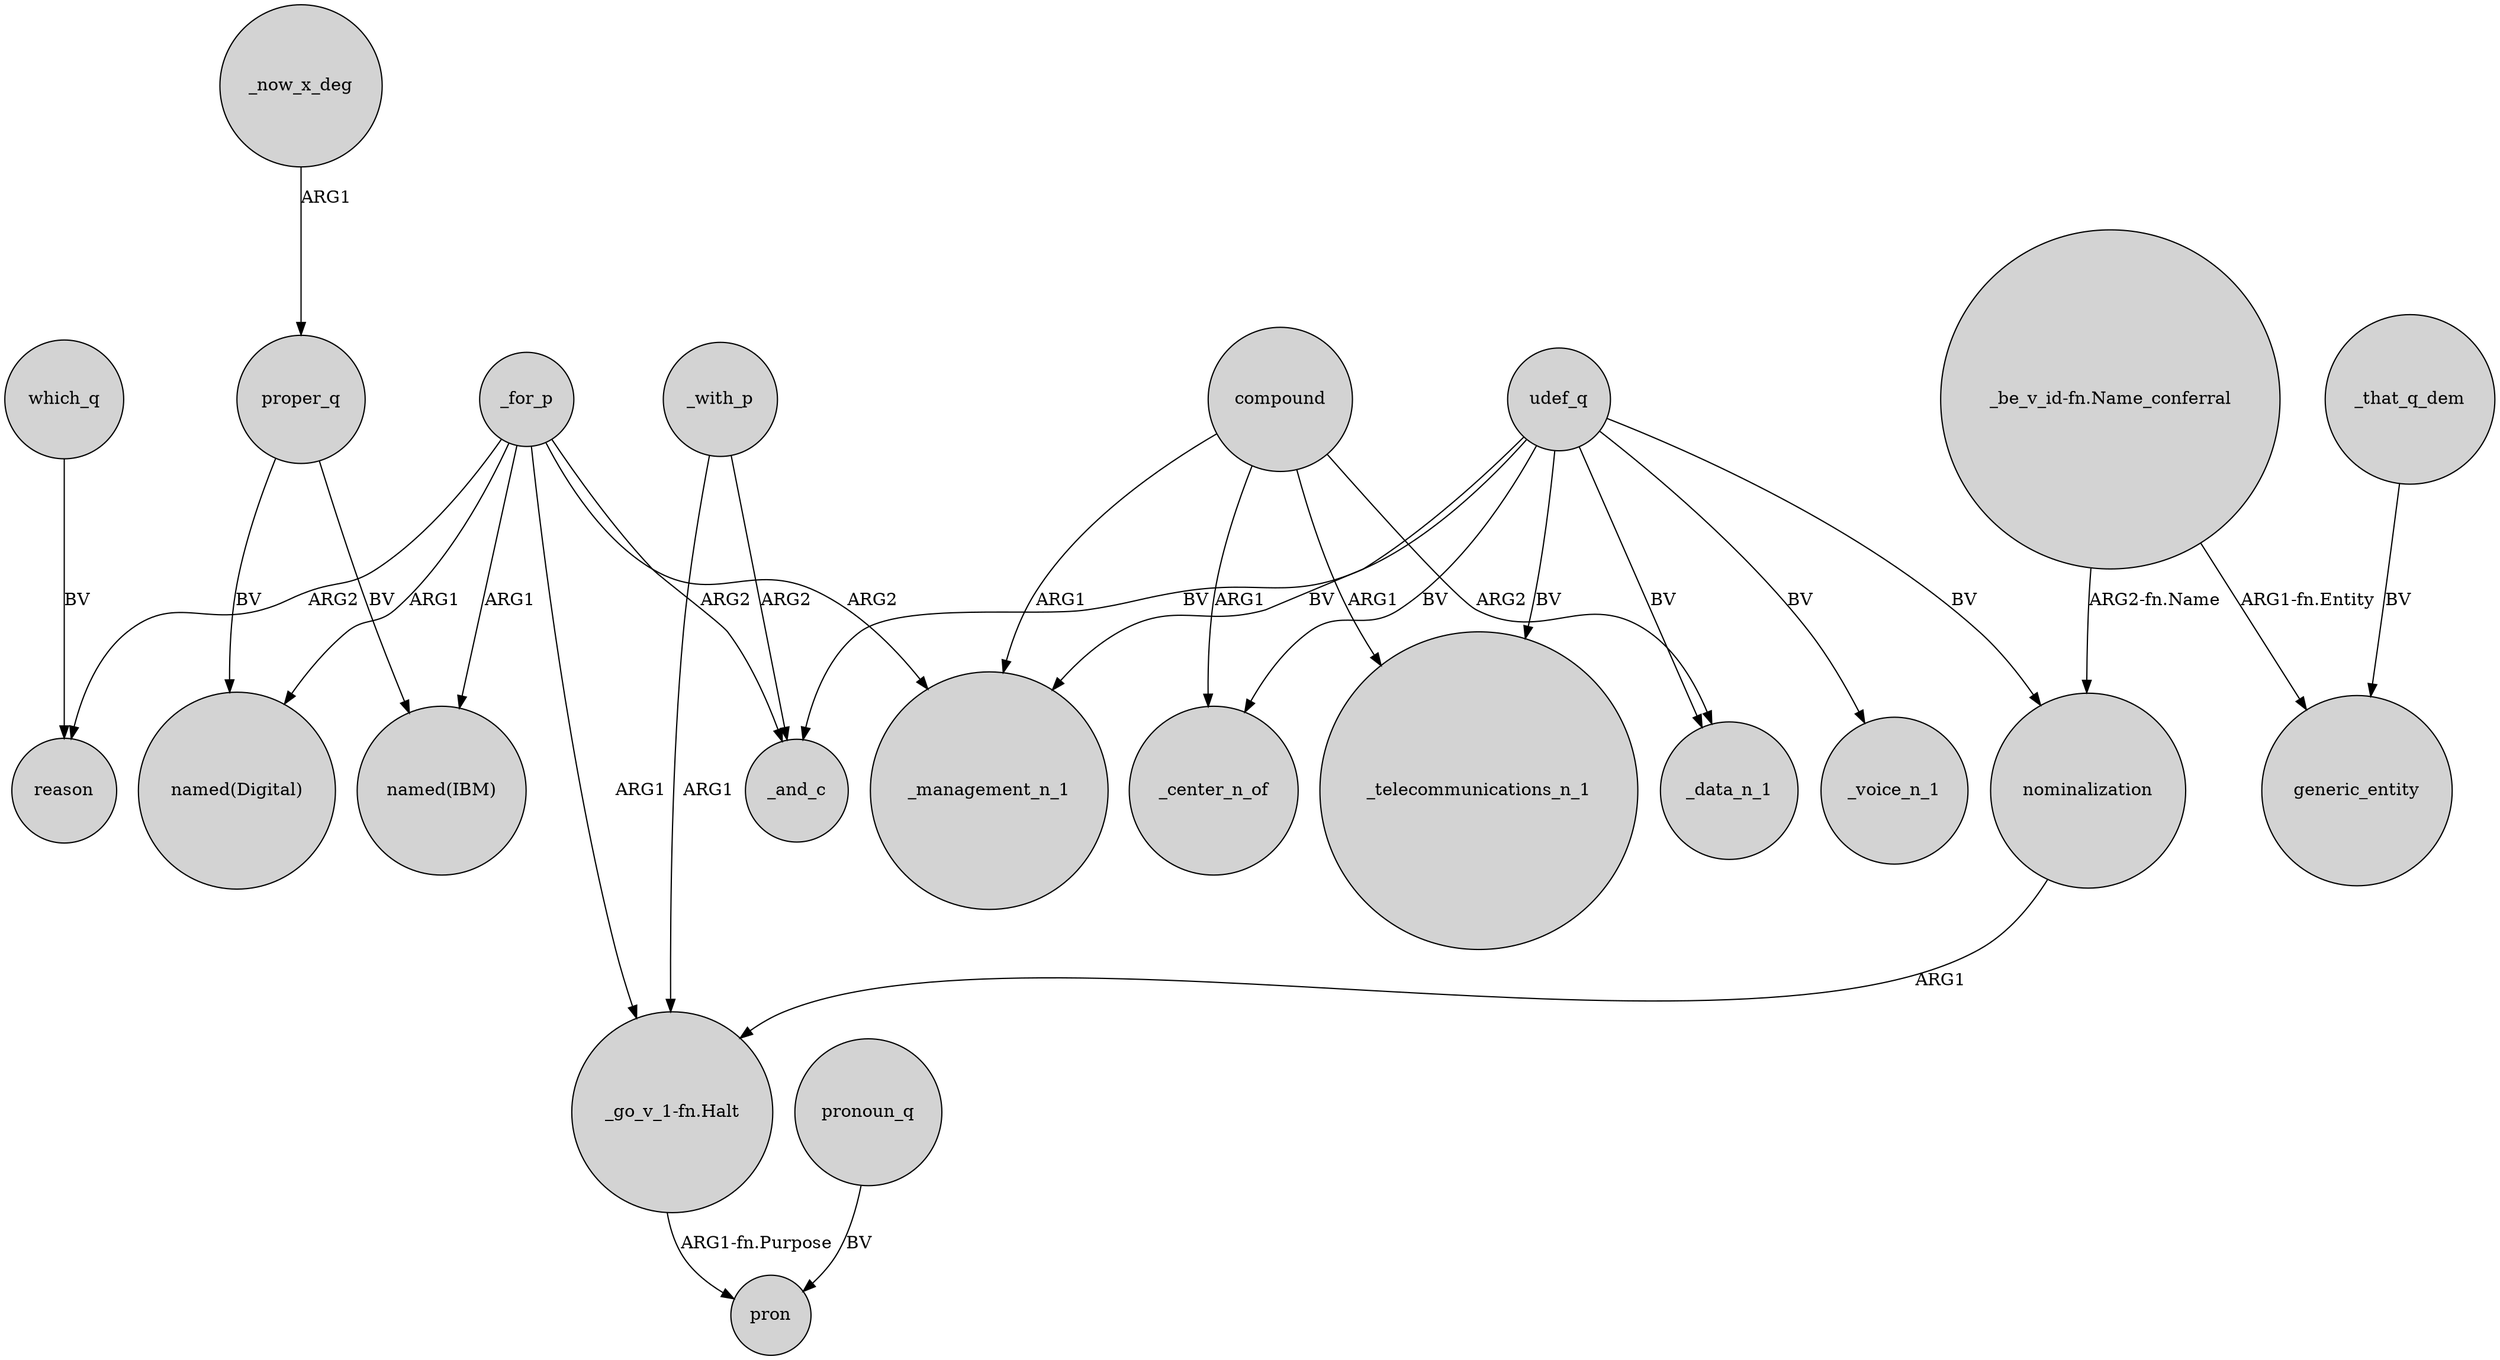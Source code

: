 digraph {
	node [shape=circle style=filled]
	which_q -> reason [label=BV]
	compound -> _center_n_of [label=ARG1]
	_for_p -> "named(Digital)" [label=ARG1]
	udef_q -> _voice_n_1 [label=BV]
	udef_q -> nominalization [label=BV]
	"_go_v_1-fn.Halt" -> pron [label="ARG1-fn.Purpose"]
	proper_q -> "named(IBM)" [label=BV]
	_for_p -> reason [label=ARG2]
	udef_q -> _and_c [label=BV]
	"_be_v_id-fn.Name_conferral" -> nominalization [label="ARG2-fn.Name"]
	udef_q -> _management_n_1 [label=BV]
	proper_q -> "named(Digital)" [label=BV]
	pronoun_q -> pron [label=BV]
	compound -> _management_n_1 [label=ARG1]
	_with_p -> _and_c [label=ARG2]
	nominalization -> "_go_v_1-fn.Halt" [label=ARG1]
	compound -> _telecommunications_n_1 [label=ARG1]
	_with_p -> "_go_v_1-fn.Halt" [label=ARG1]
	"_be_v_id-fn.Name_conferral" -> generic_entity [label="ARG1-fn.Entity"]
	_for_p -> "_go_v_1-fn.Halt" [label=ARG1]
	udef_q -> _telecommunications_n_1 [label=BV]
	_for_p -> _management_n_1 [label=ARG2]
	_for_p -> "named(IBM)" [label=ARG1]
	_now_x_deg -> proper_q [label=ARG1]
	udef_q -> _center_n_of [label=BV]
	_that_q_dem -> generic_entity [label=BV]
	compound -> _data_n_1 [label=ARG2]
	udef_q -> _data_n_1 [label=BV]
	_for_p -> _and_c [label=ARG2]
}
